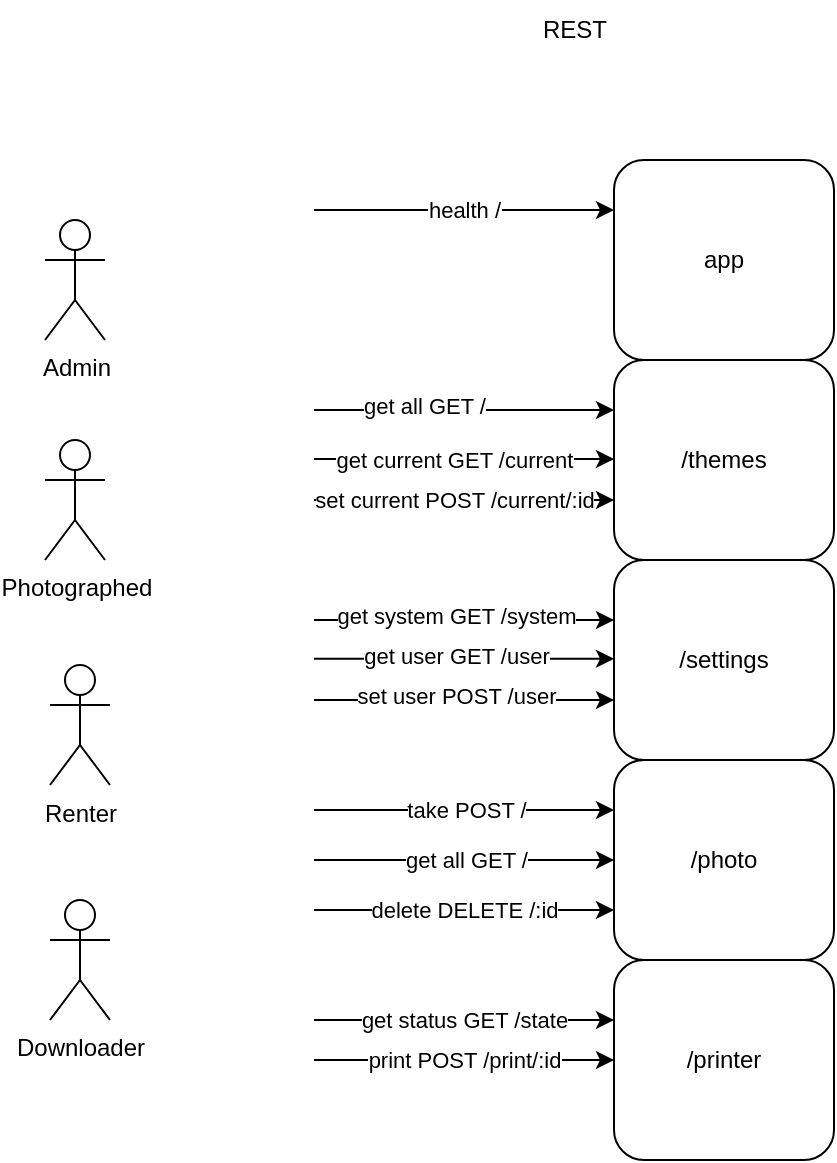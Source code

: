 <mxfile>
    <diagram id="bg_41D5jeugq3SWy1JiE" name="Page-1">
        <mxGraphModel dx="1132" dy="1857" grid="1" gridSize="10" guides="1" tooltips="1" connect="1" arrows="1" fold="1" page="1" pageScale="1" pageWidth="827" pageHeight="1169" math="0" shadow="0">
            <root>
                <mxCell id="0"/>
                <mxCell id="1" parent="0"/>
                <mxCell id="41" value="Admin" style="shape=umlActor;verticalLabelPosition=bottom;verticalAlign=top;html=1;outlineConnect=0;" parent="1" vertex="1">
                    <mxGeometry x="305.5" y="-270" width="30" height="60" as="geometry"/>
                </mxCell>
                <mxCell id="45" value="Photographed" style="shape=umlActor;verticalLabelPosition=bottom;verticalAlign=top;html=1;outlineConnect=0;" parent="1" vertex="1">
                    <mxGeometry x="305.5" y="-160" width="30" height="60" as="geometry"/>
                </mxCell>
                <mxCell id="49" value="Renter" style="shape=umlActor;verticalLabelPosition=bottom;verticalAlign=top;html=1;outlineConnect=0;" parent="1" vertex="1">
                    <mxGeometry x="308" y="-47.5" width="30" height="60" as="geometry"/>
                </mxCell>
                <mxCell id="194" value="Downloader" style="shape=umlActor;verticalLabelPosition=bottom;verticalAlign=top;html=1;outlineConnect=0;" parent="1" vertex="1">
                    <mxGeometry x="308" y="70" width="30" height="60" as="geometry"/>
                </mxCell>
                <mxCell id="258" value="/settings" style="rounded=1;whiteSpace=wrap;html=1;" vertex="1" parent="1">
                    <mxGeometry x="590" y="-100" width="110" height="100" as="geometry"/>
                </mxCell>
                <mxCell id="259" value="/photo" style="rounded=1;whiteSpace=wrap;html=1;" vertex="1" parent="1">
                    <mxGeometry x="590" width="110" height="100" as="geometry"/>
                </mxCell>
                <mxCell id="260" value="/printer" style="rounded=1;whiteSpace=wrap;html=1;" vertex="1" parent="1">
                    <mxGeometry x="590" y="100" width="110" height="100" as="geometry"/>
                </mxCell>
                <mxCell id="261" value="/themes" style="rounded=1;whiteSpace=wrap;html=1;" vertex="1" parent="1">
                    <mxGeometry x="590" y="-200" width="110" height="100" as="geometry"/>
                </mxCell>
                <mxCell id="262" value="app" style="rounded=1;whiteSpace=wrap;html=1;" vertex="1" parent="1">
                    <mxGeometry x="590" y="-300" width="110" height="100" as="geometry"/>
                </mxCell>
                <mxCell id="263" value="health /" style="endArrow=classic;html=1;entryX=0;entryY=0.25;entryDx=0;entryDy=0;" edge="1" parent="1" target="262">
                    <mxGeometry width="50" height="50" relative="1" as="geometry">
                        <mxPoint x="440" y="-275" as="sourcePoint"/>
                        <mxPoint x="490" y="-320" as="targetPoint"/>
                    </mxGeometry>
                </mxCell>
                <mxCell id="264" value="" style="endArrow=classic;html=1;entryX=0;entryY=0.25;entryDx=0;entryDy=0;" edge="1" parent="1" target="261">
                    <mxGeometry width="50" height="50" relative="1" as="geometry">
                        <mxPoint x="440" y="-175" as="sourcePoint"/>
                        <mxPoint x="490" y="-210" as="targetPoint"/>
                    </mxGeometry>
                </mxCell>
                <mxCell id="271" value="get all GET /" style="edgeLabel;html=1;align=center;verticalAlign=middle;resizable=0;points=[];" vertex="1" connectable="0" parent="264">
                    <mxGeometry x="-0.276" y="2" relative="1" as="geometry">
                        <mxPoint as="offset"/>
                    </mxGeometry>
                </mxCell>
                <mxCell id="266" value="take POST /" style="endArrow=classic;html=1;entryX=0;entryY=0.25;entryDx=0;entryDy=0;" edge="1" parent="1" target="259">
                    <mxGeometry x="0.006" width="50" height="50" relative="1" as="geometry">
                        <mxPoint x="440" y="25" as="sourcePoint"/>
                        <mxPoint x="564" y="30" as="targetPoint"/>
                        <mxPoint as="offset"/>
                    </mxGeometry>
                </mxCell>
                <mxCell id="267" value="get all GET /" style="endArrow=classic;html=1;entryX=0;entryY=0.5;entryDx=0;entryDy=0;" edge="1" parent="1" target="259">
                    <mxGeometry x="0.006" width="50" height="50" relative="1" as="geometry">
                        <mxPoint x="440" y="50" as="sourcePoint"/>
                        <mxPoint x="564" y="50" as="targetPoint"/>
                        <mxPoint as="offset"/>
                    </mxGeometry>
                </mxCell>
                <mxCell id="268" value="delete DELETE /:id" style="endArrow=classic;html=1;entryX=0;entryY=0.75;entryDx=0;entryDy=0;" edge="1" parent="1" target="259">
                    <mxGeometry width="50" height="50" relative="1" as="geometry">
                        <mxPoint x="440" y="75" as="sourcePoint"/>
                        <mxPoint x="564" y="70" as="targetPoint"/>
                    </mxGeometry>
                </mxCell>
                <mxCell id="269" value="get status GET /state" style="endArrow=classic;html=1;entryX=0;entryY=0.25;entryDx=0;entryDy=0;" edge="1" parent="1">
                    <mxGeometry width="50" height="50" relative="1" as="geometry">
                        <mxPoint x="440" y="130.0" as="sourcePoint"/>
                        <mxPoint x="590" y="130.0" as="targetPoint"/>
                    </mxGeometry>
                </mxCell>
                <mxCell id="270" value="print POST /print/:id" style="endArrow=classic;html=1;entryX=0;entryY=0.5;entryDx=0;entryDy=0;" edge="1" parent="1" target="260">
                    <mxGeometry width="50" height="50" relative="1" as="geometry">
                        <mxPoint x="440" y="150" as="sourcePoint"/>
                        <mxPoint x="580" y="149.55" as="targetPoint"/>
                    </mxGeometry>
                </mxCell>
                <mxCell id="272" value="" style="endArrow=classic;html=1;entryX=0;entryY=0.25;entryDx=0;entryDy=0;" edge="1" parent="1">
                    <mxGeometry width="50" height="50" relative="1" as="geometry">
                        <mxPoint x="440" y="-150.45" as="sourcePoint"/>
                        <mxPoint x="590" y="-150.45" as="targetPoint"/>
                    </mxGeometry>
                </mxCell>
                <mxCell id="273" value="get current GET /current" style="edgeLabel;html=1;align=center;verticalAlign=middle;resizable=0;points=[];" vertex="1" connectable="0" parent="272">
                    <mxGeometry x="-0.276" y="2" relative="1" as="geometry">
                        <mxPoint x="15" y="2" as="offset"/>
                    </mxGeometry>
                </mxCell>
                <mxCell id="274" value="" style="endArrow=classic;html=1;entryX=0;entryY=0.25;entryDx=0;entryDy=0;" edge="1" parent="1">
                    <mxGeometry width="50" height="50" relative="1" as="geometry">
                        <mxPoint x="440" y="-130.0" as="sourcePoint"/>
                        <mxPoint x="590" y="-130.0" as="targetPoint"/>
                    </mxGeometry>
                </mxCell>
                <mxCell id="275" value="set current POST /current/:id" style="edgeLabel;html=1;align=center;verticalAlign=middle;resizable=0;points=[];" vertex="1" connectable="0" parent="274">
                    <mxGeometry x="-0.276" y="2" relative="1" as="geometry">
                        <mxPoint x="15" y="2" as="offset"/>
                    </mxGeometry>
                </mxCell>
                <mxCell id="276" value="" style="endArrow=classic;html=1;entryX=0;entryY=0.25;entryDx=0;entryDy=0;" edge="1" parent="1">
                    <mxGeometry width="50" height="50" relative="1" as="geometry">
                        <mxPoint x="440" y="-70" as="sourcePoint"/>
                        <mxPoint x="590" y="-70" as="targetPoint"/>
                    </mxGeometry>
                </mxCell>
                <mxCell id="277" value="get system GET /system" style="edgeLabel;html=1;align=center;verticalAlign=middle;resizable=0;points=[];" vertex="1" connectable="0" parent="276">
                    <mxGeometry x="-0.276" y="2" relative="1" as="geometry">
                        <mxPoint x="16" as="offset"/>
                    </mxGeometry>
                </mxCell>
                <mxCell id="279" value="" style="endArrow=classic;html=1;entryX=0;entryY=0.25;entryDx=0;entryDy=0;" edge="1" parent="1">
                    <mxGeometry width="50" height="50" relative="1" as="geometry">
                        <mxPoint x="440" y="-50.59" as="sourcePoint"/>
                        <mxPoint x="590" y="-50.59" as="targetPoint"/>
                    </mxGeometry>
                </mxCell>
                <mxCell id="280" value="get user GET /user" style="edgeLabel;html=1;align=center;verticalAlign=middle;resizable=0;points=[];" vertex="1" connectable="0" parent="279">
                    <mxGeometry x="-0.276" y="2" relative="1" as="geometry">
                        <mxPoint x="16" as="offset"/>
                    </mxGeometry>
                </mxCell>
                <mxCell id="281" value="" style="endArrow=classic;html=1;entryX=0;entryY=0.25;entryDx=0;entryDy=0;" edge="1" parent="1">
                    <mxGeometry width="50" height="50" relative="1" as="geometry">
                        <mxPoint x="440" y="-30.0" as="sourcePoint"/>
                        <mxPoint x="590" y="-30.0" as="targetPoint"/>
                    </mxGeometry>
                </mxCell>
                <mxCell id="282" value="set user POST /user" style="edgeLabel;html=1;align=center;verticalAlign=middle;resizable=0;points=[];" vertex="1" connectable="0" parent="281">
                    <mxGeometry x="-0.276" y="2" relative="1" as="geometry">
                        <mxPoint x="16" as="offset"/>
                    </mxGeometry>
                </mxCell>
                <mxCell id="285" value="REST" style="text;html=1;align=center;verticalAlign=middle;resizable=0;points=[];autosize=1;strokeColor=none;fillColor=none;" vertex="1" parent="1">
                    <mxGeometry x="540" y="-380" width="60" height="30" as="geometry"/>
                </mxCell>
            </root>
        </mxGraphModel>
    </diagram>
</mxfile>
